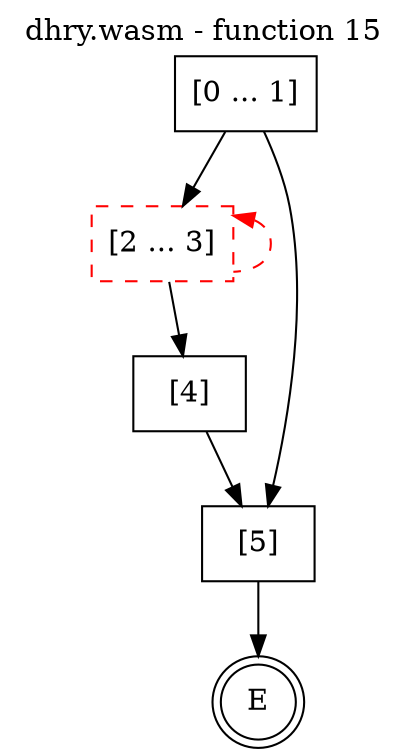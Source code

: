 digraph finite_state_machine {
    label = "dhry.wasm - function 15"
    labelloc =  t
    labelfontsize = 16
    labelfontcolor = black
    labelfontname = "Helvetica"
    node [shape = doublecircle]; E ;
    node [shape = box];
    node [shape=box, color=black, style=solid] 0[label="[0 ... 1]"]
    node [shape=box, color=red, style=dashed] 2[label="[2 ... 3]"]
    node [shape=box, color=black, style=solid] 4[label="[4]"]
    node [shape=box, color=black, style=solid] 5[label="[5]"]
    0 -> 2;
    0 -> 5;
    2 -> 4;
    2 -> 2[style="dashed" color="red" dir=back];
    4 -> 5;
    5 -> E;
}
